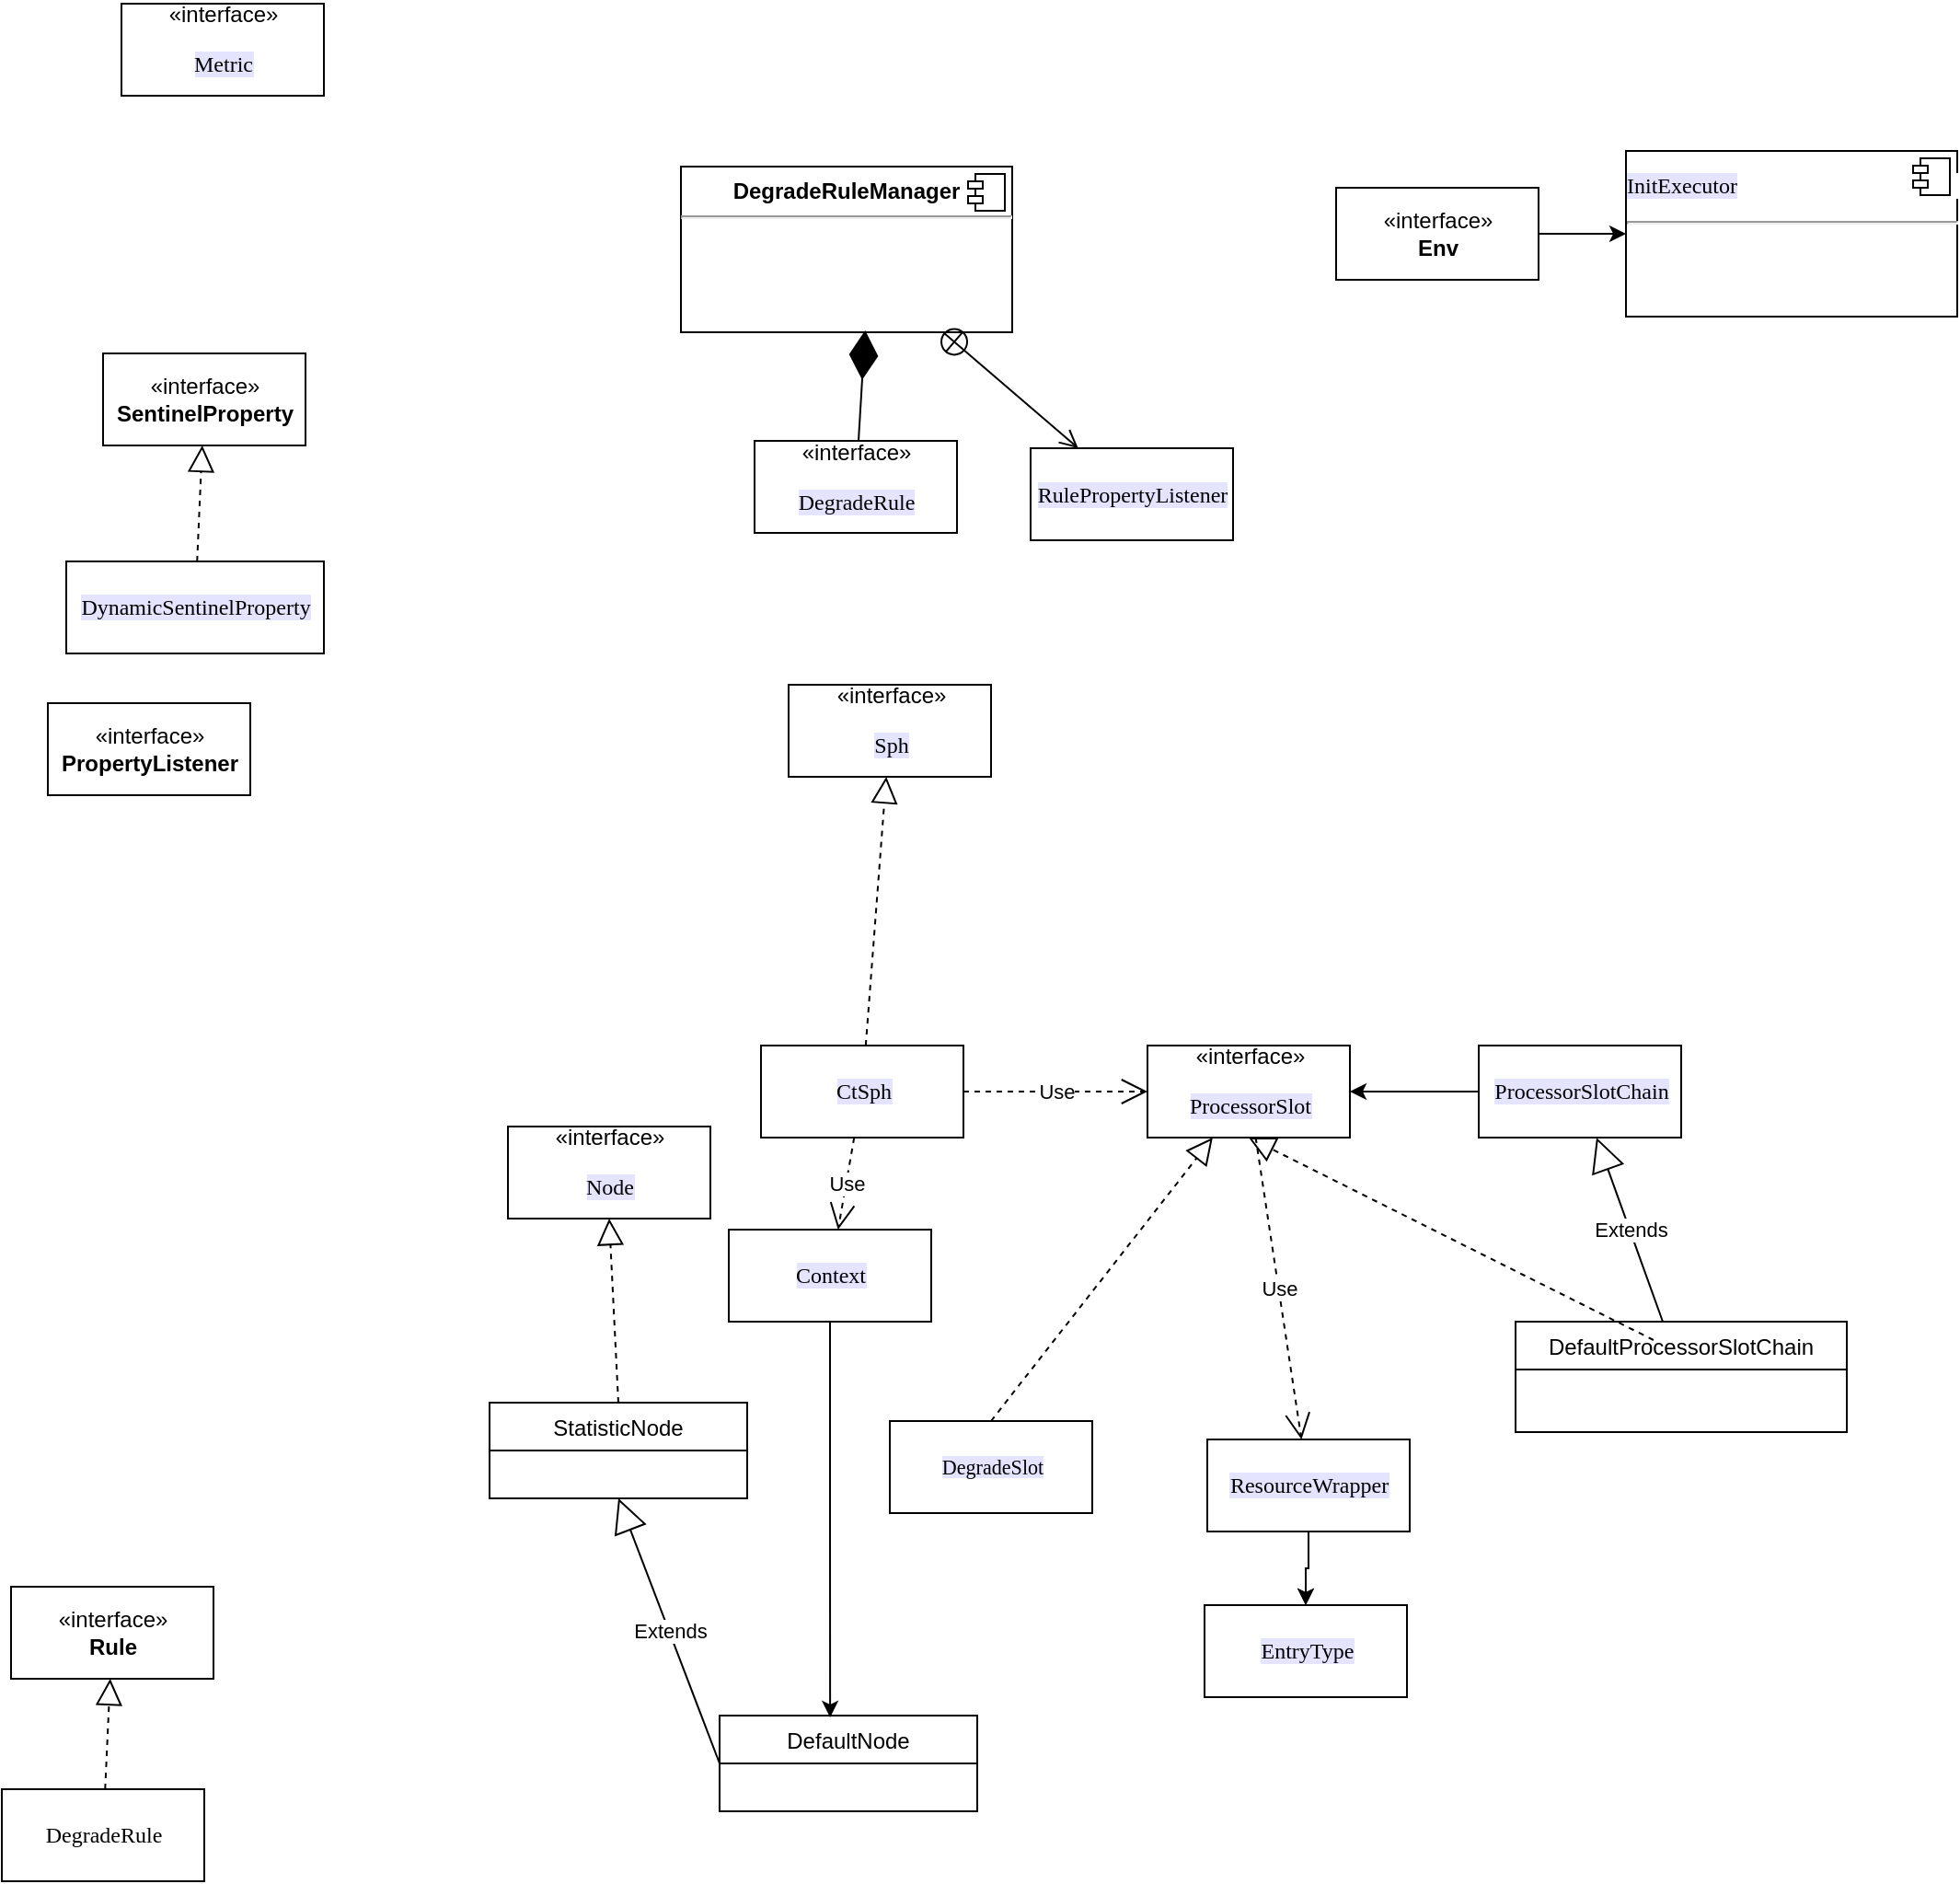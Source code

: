 <mxfile version="12.2.6" type="github" pages="1">
  <diagram id="y_QmiB6c8rPCZiAQrKqH" name="第 1 页">
    <mxGraphModel dx="928" dy="600" grid="1" gridSize="10" guides="1" tooltips="1" connect="1" arrows="1" fold="1" page="1" pageScale="1" pageWidth="1169" pageHeight="826" math="0" shadow="0">
      <root>
        <mxCell id="0"/>
        <mxCell id="1" parent="0"/>
        <mxCell id="b91iQ3AMOOA-9lCNl5o0-2" value="«interface»&lt;br&gt;&lt;pre style=&quot;background-color: rgb(255 , 255 , 255) ; font-family: &amp;#34;consolas&amp;#34; ; font-size: 9pt&quot;&gt;&lt;span style=&quot;background-color: #e4e4ff&quot;&gt;Metric&lt;/span&gt;&lt;/pre&gt;" style="html=1;" parent="1" vertex="1">
          <mxGeometry x="130" y="110" width="110" height="50" as="geometry"/>
        </mxCell>
        <mxCell id="b91iQ3AMOOA-9lCNl5o0-3" value="«interface»&lt;br&gt;&lt;pre style=&quot;background-color: rgb(255 , 255 , 255) ; font-family: &amp;#34;consolas&amp;#34; ; font-size: 9pt&quot;&gt;&lt;pre style=&quot;font-family: &amp;#34;consolas&amp;#34; ; font-size: 9pt&quot;&gt;&lt;span style=&quot;background-color: #e4e4ff&quot;&gt;Node&lt;/span&gt;&lt;/pre&gt;&lt;/pre&gt;" style="html=1;" parent="1" vertex="1">
          <mxGeometry x="340" y="720" width="110" height="50" as="geometry"/>
        </mxCell>
        <mxCell id="b91iQ3AMOOA-9lCNl5o0-4" value="StatisticNode" style="swimlane;fontStyle=0;childLayout=stackLayout;horizontal=1;startSize=26;fillColor=none;horizontalStack=0;resizeParent=1;resizeParentMax=0;resizeLast=0;collapsible=1;marginBottom=0;" parent="1" vertex="1">
          <mxGeometry x="330" y="870" width="140" height="52" as="geometry"/>
        </mxCell>
        <mxCell id="b91iQ3AMOOA-9lCNl5o0-15" value="DefaultNode" style="swimlane;fontStyle=0;childLayout=stackLayout;horizontal=1;startSize=26;fillColor=none;horizontalStack=0;resizeParent=1;resizeParentMax=0;resizeLast=0;collapsible=1;marginBottom=0;" parent="1" vertex="1">
          <mxGeometry x="455" y="1040" width="140" height="52" as="geometry">
            <mxRectangle x="360" y="380" width="100" height="26" as="alternateBounds"/>
          </mxGeometry>
        </mxCell>
        <mxCell id="b91iQ3AMOOA-9lCNl5o0-23" value="" style="endArrow=block;dashed=1;endFill=0;endSize=12;html=1;exitX=0.5;exitY=0;exitDx=0;exitDy=0;entryX=0.5;entryY=1;entryDx=0;entryDy=0;" parent="1" source="b91iQ3AMOOA-9lCNl5o0-4" target="b91iQ3AMOOA-9lCNl5o0-3" edge="1">
          <mxGeometry width="160" relative="1" as="geometry">
            <mxPoint x="520" y="1290" as="sourcePoint"/>
            <mxPoint x="680" y="1290" as="targetPoint"/>
          </mxGeometry>
        </mxCell>
        <mxCell id="b91iQ3AMOOA-9lCNl5o0-30" value="&lt;pre style=&quot;background-color: rgb(255 , 255 , 255) ; font-family: &amp;#34;consolas&amp;#34; ; font-size: 9pt&quot;&gt;&lt;span style=&quot;background-color: #e4e4ff&quot;&gt;DynamicSentinelProperty&lt;/span&gt;&lt;/pre&gt;" style="html=1;" parent="1" vertex="1">
          <mxGeometry x="100" y="413" width="140" height="50" as="geometry"/>
        </mxCell>
        <mxCell id="b91iQ3AMOOA-9lCNl5o0-31" value="«interface»&lt;br&gt;&lt;b&gt;SentinelProperty&lt;/b&gt;" style="html=1;" parent="1" vertex="1">
          <mxGeometry x="120" y="300" width="110" height="50" as="geometry"/>
        </mxCell>
        <mxCell id="b91iQ3AMOOA-9lCNl5o0-32" value="" style="endArrow=block;dashed=1;endFill=0;endSize=12;html=1;" parent="1" source="b91iQ3AMOOA-9lCNl5o0-30" target="b91iQ3AMOOA-9lCNl5o0-31" edge="1">
          <mxGeometry width="160" relative="1" as="geometry">
            <mxPoint x="180" y="410" as="sourcePoint"/>
            <mxPoint x="340" y="410" as="targetPoint"/>
          </mxGeometry>
        </mxCell>
        <mxCell id="b91iQ3AMOOA-9lCNl5o0-33" value="«interface»&lt;br&gt;&lt;b&gt;PropertyListener&lt;/b&gt;" style="html=1;" parent="1" vertex="1">
          <mxGeometry x="90" y="490" width="110" height="50" as="geometry"/>
        </mxCell>
        <mxCell id="b91iQ3AMOOA-9lCNl5o0-34" value="&lt;p style=&quot;margin: 0px ; margin-top: 6px ; text-align: center&quot;&gt;&lt;b&gt;DegradeRuleManager&lt;/b&gt;&lt;br&gt;&lt;/p&gt;&lt;hr&gt;&lt;p style=&quot;margin: 0px ; margin-left: 8px&quot;&gt;&lt;br&gt;&lt;/p&gt;" style="align=left;overflow=fill;html=1;" parent="1" vertex="1">
          <mxGeometry x="434" y="198.5" width="180" height="90" as="geometry"/>
        </mxCell>
        <mxCell id="b91iQ3AMOOA-9lCNl5o0-35" value="" style="shape=component;jettyWidth=8;jettyHeight=4;" parent="b91iQ3AMOOA-9lCNl5o0-34" vertex="1">
          <mxGeometry x="1" width="20" height="20" relative="1" as="geometry">
            <mxPoint x="-24" y="4" as="offset"/>
          </mxGeometry>
        </mxCell>
        <mxCell id="b91iQ3AMOOA-9lCNl5o0-36" value="«interface»&lt;br&gt;&lt;pre style=&quot;background-color: rgb(255 , 255 , 255) ; font-family: &amp;#34;consolas&amp;#34; ; font-size: 9pt&quot;&gt;&lt;span style=&quot;background-color: #e4e4ff&quot;&gt;DegradeRule&lt;/span&gt;&lt;/pre&gt;" style="html=1;" parent="1" vertex="1">
          <mxGeometry x="474" y="347.5" width="110" height="50" as="geometry"/>
        </mxCell>
        <mxCell id="b91iQ3AMOOA-9lCNl5o0-37" value="" style="endArrow=diamondThin;endFill=1;endSize=24;html=1;entryX=0.556;entryY=0.989;entryDx=0;entryDy=0;entryPerimeter=0;" parent="1" source="b91iQ3AMOOA-9lCNl5o0-36" target="b91iQ3AMOOA-9lCNl5o0-34" edge="1">
          <mxGeometry width="160" relative="1" as="geometry">
            <mxPoint x="-46" y="471.5" as="sourcePoint"/>
            <mxPoint x="114" y="471.5" as="targetPoint"/>
          </mxGeometry>
        </mxCell>
        <mxCell id="b91iQ3AMOOA-9lCNl5o0-38" value="&lt;pre style=&quot;background-color: rgb(255 , 255 , 255) ; font-family: &amp;#34;consolas&amp;#34; ; font-size: 9pt&quot;&gt;&lt;span style=&quot;background-color: #e4e4ff&quot;&gt;RulePropertyListener&lt;/span&gt;&lt;/pre&gt;" style="html=1;" parent="1" vertex="1">
          <mxGeometry x="624" y="351.5" width="110" height="50" as="geometry"/>
        </mxCell>
        <mxCell id="b91iQ3AMOOA-9lCNl5o0-39" value="" style="endArrow=open;startArrow=circlePlus;endFill=0;startFill=0;endSize=8;html=1;" parent="1" source="b91iQ3AMOOA-9lCNl5o0-34" target="b91iQ3AMOOA-9lCNl5o0-38" edge="1">
          <mxGeometry width="160" relative="1" as="geometry">
            <mxPoint x="564" y="451.5" as="sourcePoint"/>
            <mxPoint x="724" y="451.5" as="targetPoint"/>
          </mxGeometry>
        </mxCell>
        <mxCell id="b91iQ3AMOOA-9lCNl5o0-41" value="«interface»&lt;br&gt;&lt;pre style=&quot;background-color: rgb(255 , 255 , 255) ; font-family: &amp;#34;consolas&amp;#34; ; font-size: 9pt&quot;&gt;&lt;span style=&quot;background-color: #e4e4ff&quot;&gt;Sph&lt;/span&gt;&lt;/pre&gt;" style="html=1;" parent="1" vertex="1">
          <mxGeometry x="492.5" y="480" width="110" height="50" as="geometry"/>
        </mxCell>
        <mxCell id="b91iQ3AMOOA-9lCNl5o0-45" style="edgeStyle=orthogonalEdgeStyle;rounded=0;orthogonalLoop=1;jettySize=auto;html=1;entryX=0;entryY=0.5;entryDx=0;entryDy=0;" parent="1" source="b91iQ3AMOOA-9lCNl5o0-42" target="b91iQ3AMOOA-9lCNl5o0-43" edge="1">
          <mxGeometry relative="1" as="geometry"/>
        </mxCell>
        <mxCell id="b91iQ3AMOOA-9lCNl5o0-42" value="«interface»&lt;br&gt;&lt;b&gt;Env&lt;/b&gt;" style="html=1;" parent="1" vertex="1">
          <mxGeometry x="790" y="210" width="110" height="50" as="geometry"/>
        </mxCell>
        <mxCell id="b91iQ3AMOOA-9lCNl5o0-43" value="&lt;pre style=&quot;background-color: rgb(255 , 255 , 255) ; font-family: &amp;#34;consolas&amp;#34; ; font-size: 9pt&quot;&gt;&lt;span style=&quot;background-color: #e4e4ff&quot;&gt;InitExecutor&lt;/span&gt;&lt;/pre&gt;&lt;hr&gt;&lt;p style=&quot;margin: 0px ; margin-left: 8px&quot;&gt;&lt;br&gt;&lt;/p&gt;" style="align=left;overflow=fill;html=1;" parent="1" vertex="1">
          <mxGeometry x="947.5" y="190" width="180" height="90" as="geometry"/>
        </mxCell>
        <mxCell id="b91iQ3AMOOA-9lCNl5o0-44" value="" style="shape=component;jettyWidth=8;jettyHeight=4;" parent="b91iQ3AMOOA-9lCNl5o0-43" vertex="1">
          <mxGeometry x="1" width="20" height="20" relative="1" as="geometry">
            <mxPoint x="-24" y="4" as="offset"/>
          </mxGeometry>
        </mxCell>
        <mxCell id="b91iQ3AMOOA-9lCNl5o0-48" style="edgeStyle=orthogonalEdgeStyle;rounded=0;orthogonalLoop=1;jettySize=auto;html=1;entryX=0.429;entryY=0.019;entryDx=0;entryDy=0;entryPerimeter=0;" parent="1" source="b91iQ3AMOOA-9lCNl5o0-47" target="b91iQ3AMOOA-9lCNl5o0-15" edge="1">
          <mxGeometry relative="1" as="geometry"/>
        </mxCell>
        <mxCell id="b91iQ3AMOOA-9lCNl5o0-47" value="&lt;pre style=&quot;background-color: rgb(255 , 255 , 255) ; font-family: &amp;#34;consolas&amp;#34; ; font-size: 9pt&quot;&gt;&lt;span style=&quot;background-color: #e4e4ff&quot;&gt;Context&lt;/span&gt;&lt;/pre&gt;" style="html=1;" parent="1" vertex="1">
          <mxGeometry x="460" y="776" width="110" height="50" as="geometry"/>
        </mxCell>
        <mxCell id="b91iQ3AMOOA-9lCNl5o0-53" style="edgeStyle=orthogonalEdgeStyle;rounded=0;orthogonalLoop=1;jettySize=auto;html=1;exitX=0.5;exitY=1;exitDx=0;exitDy=0;entryX=0.5;entryY=0;entryDx=0;entryDy=0;" parent="1" source="b91iQ3AMOOA-9lCNl5o0-50" target="b91iQ3AMOOA-9lCNl5o0-51" edge="1">
          <mxGeometry relative="1" as="geometry"/>
        </mxCell>
        <mxCell id="9AZi69wFibRh-v-oisWP-1" style="edgeStyle=orthogonalEdgeStyle;rounded=0;orthogonalLoop=1;jettySize=auto;html=1;" edge="1" parent="1" source="b91iQ3AMOOA-9lCNl5o0-50" target="b91iQ3AMOOA-9lCNl5o0-51">
          <mxGeometry relative="1" as="geometry"/>
        </mxCell>
        <mxCell id="b91iQ3AMOOA-9lCNl5o0-50" value="&lt;pre style=&quot;background-color: rgb(255 , 255 , 255) ; font-family: &amp;#34;consolas&amp;#34; ; font-size: 9pt&quot;&gt;&lt;span style=&quot;background-color: #e4e4ff&quot;&gt;ResourceWrapper&lt;/span&gt;&lt;/pre&gt;" style="html=1;" parent="1" vertex="1">
          <mxGeometry x="720" y="890" width="110" height="50" as="geometry"/>
        </mxCell>
        <mxCell id="b91iQ3AMOOA-9lCNl5o0-51" value="&lt;pre style=&quot;background-color: rgb(255 , 255 , 255) ; font-family: &amp;#34;consolas&amp;#34; ; font-size: 9pt&quot;&gt;&lt;span style=&quot;background-color: #e4e4ff&quot;&gt;EntryType&lt;/span&gt;&lt;/pre&gt;" style="html=1;" parent="1" vertex="1">
          <mxGeometry x="718.5" y="980" width="110" height="50" as="geometry"/>
        </mxCell>
        <mxCell id="b91iQ3AMOOA-9lCNl5o0-52" value="«interface»&lt;br&gt;&lt;pre style=&quot;background-color: rgb(255 , 255 , 255) ; font-family: &amp;#34;consolas&amp;#34; ; font-size: 9pt&quot;&gt;&lt;pre style=&quot;font-family: &amp;#34;consolas&amp;#34; ; font-size: 9pt&quot;&gt;&lt;span style=&quot;background-color: #e4e4ff&quot;&gt;ProcessorSlot&lt;/span&gt;&lt;/pre&gt;&lt;/pre&gt;" style="html=1;" parent="1" vertex="1">
          <mxGeometry x="687.5" y="676" width="110" height="50" as="geometry"/>
        </mxCell>
        <mxCell id="b91iQ3AMOOA-9lCNl5o0-55" style="edgeStyle=orthogonalEdgeStyle;rounded=0;orthogonalLoop=1;jettySize=auto;html=1;exitX=0;exitY=0.5;exitDx=0;exitDy=0;entryX=1;entryY=0.5;entryDx=0;entryDy=0;" parent="1" source="b91iQ3AMOOA-9lCNl5o0-54" target="b91iQ3AMOOA-9lCNl5o0-52" edge="1">
          <mxGeometry relative="1" as="geometry"/>
        </mxCell>
        <mxCell id="b91iQ3AMOOA-9lCNl5o0-54" value="&lt;pre style=&quot;background-color: rgb(255 , 255 , 255) ; font-family: &amp;#34;consolas&amp;#34; ; font-size: 9pt&quot;&gt;&lt;span style=&quot;background-color: #e4e4ff&quot;&gt;ProcessorSlotChain&lt;/span&gt;&lt;/pre&gt;" style="html=1;" parent="1" vertex="1">
          <mxGeometry x="867.5" y="676" width="110" height="50" as="geometry"/>
        </mxCell>
        <mxCell id="b91iQ3AMOOA-9lCNl5o0-56" value="DefaultProcessorSlotChain" style="swimlane;fontStyle=0;childLayout=stackLayout;horizontal=1;startSize=26;fillColor=none;horizontalStack=0;resizeParent=1;resizeParentMax=0;resizeLast=0;collapsible=1;marginBottom=0;" parent="1" vertex="1">
          <mxGeometry x="887.5" y="826" width="180" height="60" as="geometry"/>
        </mxCell>
        <mxCell id="b91iQ3AMOOA-9lCNl5o0-63" value="" style="endArrow=block;dashed=1;endFill=0;endSize=12;html=1;entryX=0.5;entryY=1;entryDx=0;entryDy=0;" parent="b91iQ3AMOOA-9lCNl5o0-56" target="b91iQ3AMOOA-9lCNl5o0-52" edge="1">
          <mxGeometry width="160" relative="1" as="geometry">
            <mxPoint x="75" y="10" as="sourcePoint"/>
            <mxPoint x="235" y="10" as="targetPoint"/>
          </mxGeometry>
        </mxCell>
        <mxCell id="b91iQ3AMOOA-9lCNl5o0-64" value="Extends" style="endArrow=block;endSize=16;endFill=0;html=1;" parent="b91iQ3AMOOA-9lCNl5o0-56" target="b91iQ3AMOOA-9lCNl5o0-54" edge="1">
          <mxGeometry width="160" relative="1" as="geometry">
            <mxPoint x="80" as="sourcePoint"/>
            <mxPoint x="240" as="targetPoint"/>
          </mxGeometry>
        </mxCell>
        <mxCell id="9AZi69wFibRh-v-oisWP-4" value="«interface»&lt;br&gt;&lt;b&gt;Rule&lt;/b&gt;" style="html=1;" vertex="1" parent="1">
          <mxGeometry x="70" y="970" width="110" height="50" as="geometry"/>
        </mxCell>
        <mxCell id="9AZi69wFibRh-v-oisWP-5" value="&lt;pre style=&quot;background-color: rgb(255 , 255 , 255) ; font-family: &amp;#34;consolas&amp;#34; ; font-size: 9pt&quot;&gt;DegradeRule&lt;/pre&gt;" style="html=1;" vertex="1" parent="1">
          <mxGeometry x="65" y="1080" width="110" height="50" as="geometry"/>
        </mxCell>
        <mxCell id="9AZi69wFibRh-v-oisWP-6" value="" style="endArrow=block;dashed=1;endFill=0;endSize=12;html=1;" edge="1" parent="1" source="9AZi69wFibRh-v-oisWP-5" target="9AZi69wFibRh-v-oisWP-4">
          <mxGeometry width="160" relative="1" as="geometry">
            <mxPoint x="60" y="1160" as="sourcePoint"/>
            <mxPoint x="220" y="1160" as="targetPoint"/>
          </mxGeometry>
        </mxCell>
        <mxCell id="9AZi69wFibRh-v-oisWP-7" value="&lt;pre style=&quot;background-color: rgb(255 , 255 , 255) ; font-family: &amp;#34;consolas&amp;#34; ; font-size: 9pt&quot;&gt;&lt;span style=&quot;background-color: #e4e4ff&quot;&gt;CtSph&lt;/span&gt;&lt;/pre&gt;" style="html=1;" vertex="1" parent="1">
          <mxGeometry x="477.5" y="676" width="110" height="50" as="geometry"/>
        </mxCell>
        <mxCell id="9AZi69wFibRh-v-oisWP-8" value="" style="endArrow=block;dashed=1;endFill=0;endSize=12;html=1;" edge="1" parent="1" source="9AZi69wFibRh-v-oisWP-7" target="b91iQ3AMOOA-9lCNl5o0-41">
          <mxGeometry width="160" relative="1" as="geometry">
            <mxPoint x="502.5" y="819" as="sourcePoint"/>
            <mxPoint x="662.5" y="819" as="targetPoint"/>
          </mxGeometry>
        </mxCell>
        <mxCell id="9AZi69wFibRh-v-oisWP-10" value="Use" style="endArrow=open;endSize=12;dashed=1;html=1;entryX=0;entryY=0.5;entryDx=0;entryDy=0;" edge="1" parent="1" source="9AZi69wFibRh-v-oisWP-7" target="b91iQ3AMOOA-9lCNl5o0-52">
          <mxGeometry width="160" relative="1" as="geometry">
            <mxPoint x="482.5" y="1050" as="sourcePoint"/>
            <mxPoint x="642.5" y="1050" as="targetPoint"/>
          </mxGeometry>
        </mxCell>
        <mxCell id="9AZi69wFibRh-v-oisWP-11" value="Use" style="endArrow=open;endSize=12;dashed=1;html=1;" edge="1" parent="1" source="9AZi69wFibRh-v-oisWP-7" target="b91iQ3AMOOA-9lCNl5o0-47">
          <mxGeometry width="160" relative="1" as="geometry">
            <mxPoint x="452.5" y="802.5" as="sourcePoint"/>
            <mxPoint x="612.5" y="802.5" as="targetPoint"/>
          </mxGeometry>
        </mxCell>
        <mxCell id="9AZi69wFibRh-v-oisWP-13" value="Use" style="endArrow=open;endSize=12;dashed=1;html=1;" edge="1" parent="1" source="b91iQ3AMOOA-9lCNl5o0-52" target="b91iQ3AMOOA-9lCNl5o0-50">
          <mxGeometry width="160" relative="1" as="geometry">
            <mxPoint x="530" y="790" as="sourcePoint"/>
            <mxPoint x="690" y="790" as="targetPoint"/>
          </mxGeometry>
        </mxCell>
        <mxCell id="9AZi69wFibRh-v-oisWP-14" value="&lt;pre style=&quot;background-color: rgb(255 , 255 , 255) ; font-family: &amp;#34;consolas&amp;#34; ; font-size: 8.3pt&quot;&gt;&lt;span style=&quot;background-color: #e4e4ff&quot;&gt;DegradeSlot&lt;/span&gt;&lt;/pre&gt;" style="html=1;" vertex="1" parent="1">
          <mxGeometry x="547.5" y="880" width="110" height="50" as="geometry"/>
        </mxCell>
        <mxCell id="9AZi69wFibRh-v-oisWP-15" value="" style="endArrow=block;dashed=1;endFill=0;endSize=12;html=1;exitX=0.5;exitY=0;exitDx=0;exitDy=0;" edge="1" parent="1" source="9AZi69wFibRh-v-oisWP-14" target="b91iQ3AMOOA-9lCNl5o0-52">
          <mxGeometry width="160" relative="1" as="geometry">
            <mxPoint x="720" y="908" as="sourcePoint"/>
            <mxPoint x="870" y="930" as="targetPoint"/>
          </mxGeometry>
        </mxCell>
        <mxCell id="9AZi69wFibRh-v-oisWP-17" value="Extends" style="endArrow=block;endSize=16;endFill=0;html=1;exitX=0;exitY=0.5;exitDx=0;exitDy=0;entryX=0.5;entryY=1;entryDx=0;entryDy=0;" edge="1" parent="1" source="b91iQ3AMOOA-9lCNl5o0-15" target="b91iQ3AMOOA-9lCNl5o0-4">
          <mxGeometry width="160" relative="1" as="geometry">
            <mxPoint x="300" y="1150" as="sourcePoint"/>
            <mxPoint x="410" y="900" as="targetPoint"/>
          </mxGeometry>
        </mxCell>
      </root>
    </mxGraphModel>
  </diagram>
</mxfile>
